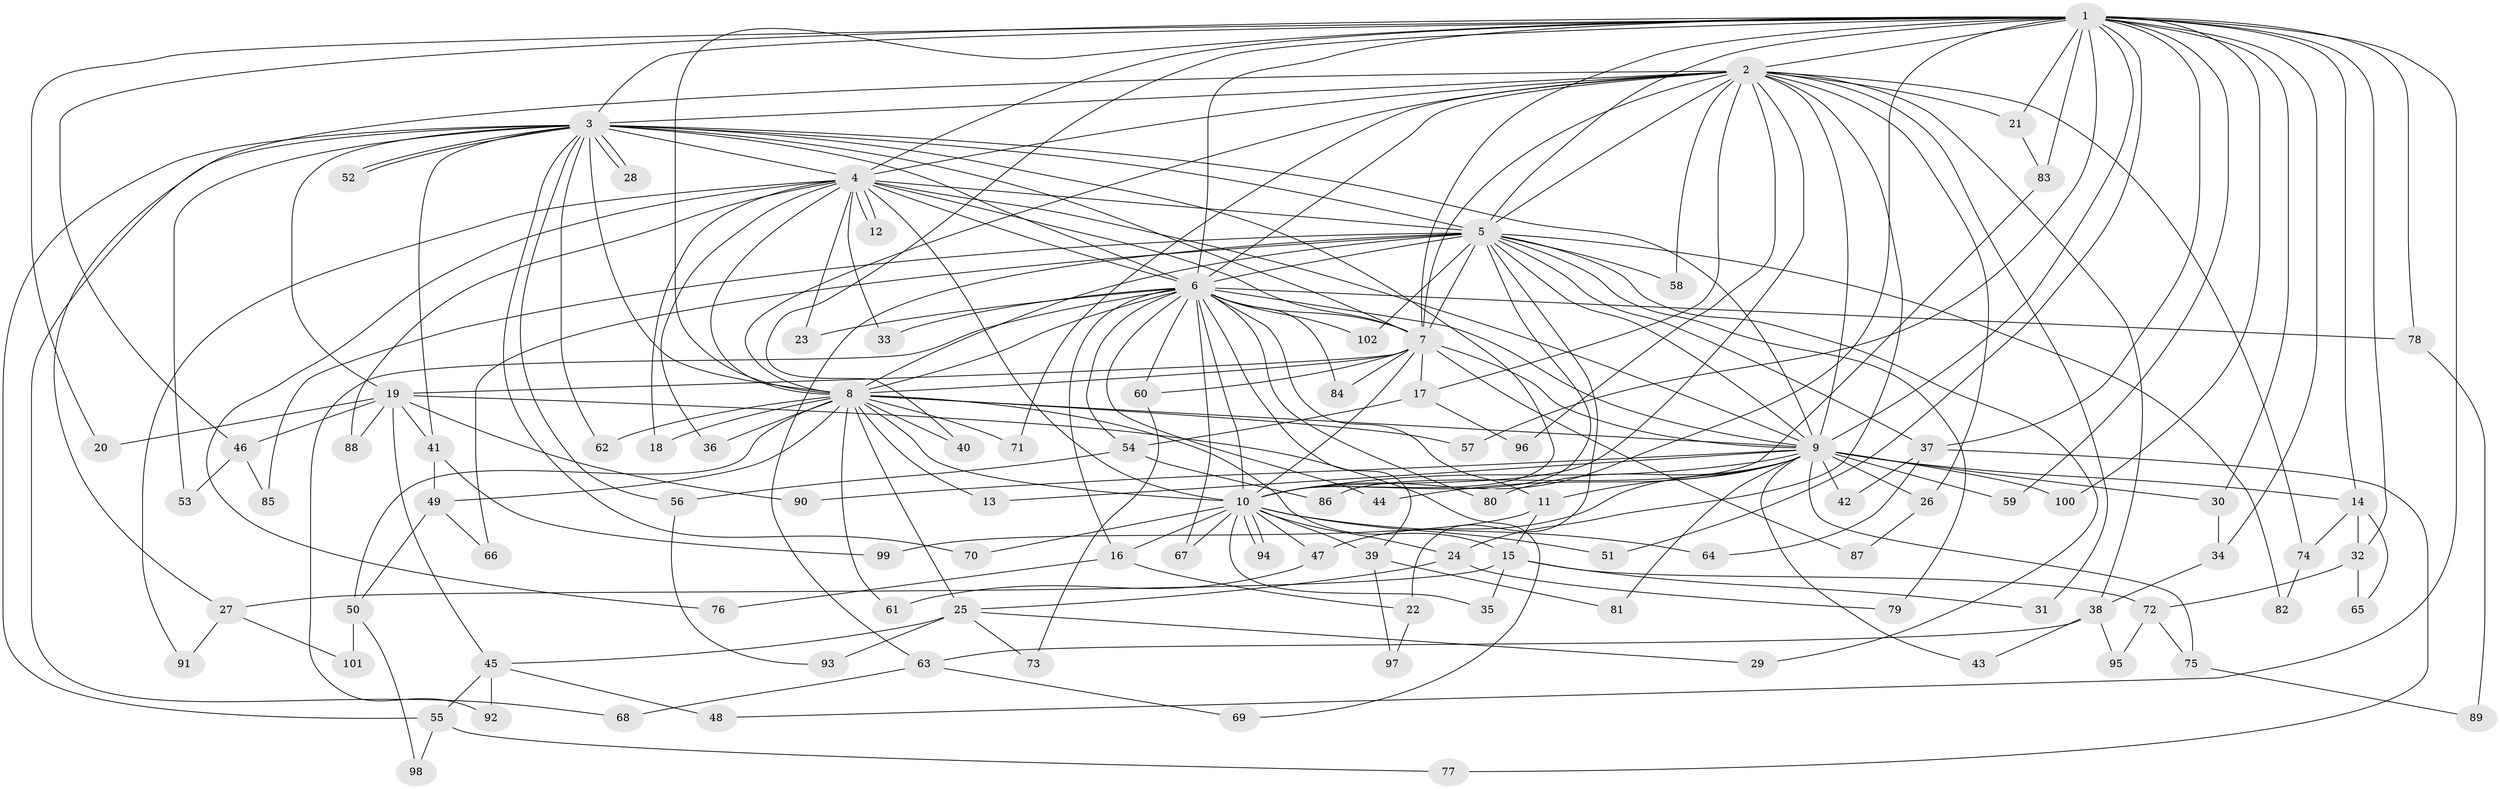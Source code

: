 // coarse degree distribution, {25: 0.0196078431372549, 27: 0.0196078431372549, 16: 0.0392156862745098, 15: 0.0196078431372549, 17: 0.0196078431372549, 10: 0.0196078431372549, 18: 0.0196078431372549, 4: 0.13725490196078433, 2: 0.4117647058823529, 6: 0.058823529411764705, 5: 0.0392156862745098, 9: 0.0196078431372549, 3: 0.13725490196078433, 1: 0.0392156862745098}
// Generated by graph-tools (version 1.1) at 2025/17/03/04/25 18:17:49]
// undirected, 102 vertices, 229 edges
graph export_dot {
graph [start="1"]
  node [color=gray90,style=filled];
  1;
  2;
  3;
  4;
  5;
  6;
  7;
  8;
  9;
  10;
  11;
  12;
  13;
  14;
  15;
  16;
  17;
  18;
  19;
  20;
  21;
  22;
  23;
  24;
  25;
  26;
  27;
  28;
  29;
  30;
  31;
  32;
  33;
  34;
  35;
  36;
  37;
  38;
  39;
  40;
  41;
  42;
  43;
  44;
  45;
  46;
  47;
  48;
  49;
  50;
  51;
  52;
  53;
  54;
  55;
  56;
  57;
  58;
  59;
  60;
  61;
  62;
  63;
  64;
  65;
  66;
  67;
  68;
  69;
  70;
  71;
  72;
  73;
  74;
  75;
  76;
  77;
  78;
  79;
  80;
  81;
  82;
  83;
  84;
  85;
  86;
  87;
  88;
  89;
  90;
  91;
  92;
  93;
  94;
  95;
  96;
  97;
  98;
  99;
  100;
  101;
  102;
  1 -- 2;
  1 -- 3;
  1 -- 4;
  1 -- 5;
  1 -- 6;
  1 -- 7;
  1 -- 8;
  1 -- 9;
  1 -- 10;
  1 -- 14;
  1 -- 20;
  1 -- 21;
  1 -- 30;
  1 -- 32;
  1 -- 34;
  1 -- 37;
  1 -- 40;
  1 -- 46;
  1 -- 48;
  1 -- 51;
  1 -- 57;
  1 -- 59;
  1 -- 78;
  1 -- 83;
  1 -- 100;
  2 -- 3;
  2 -- 4;
  2 -- 5;
  2 -- 6;
  2 -- 7;
  2 -- 8;
  2 -- 9;
  2 -- 10;
  2 -- 17;
  2 -- 21;
  2 -- 24;
  2 -- 26;
  2 -- 27;
  2 -- 31;
  2 -- 38;
  2 -- 58;
  2 -- 71;
  2 -- 74;
  2 -- 96;
  3 -- 4;
  3 -- 5;
  3 -- 6;
  3 -- 7;
  3 -- 8;
  3 -- 9;
  3 -- 10;
  3 -- 19;
  3 -- 28;
  3 -- 28;
  3 -- 41;
  3 -- 52;
  3 -- 52;
  3 -- 53;
  3 -- 55;
  3 -- 56;
  3 -- 62;
  3 -- 68;
  3 -- 70;
  4 -- 5;
  4 -- 6;
  4 -- 7;
  4 -- 8;
  4 -- 9;
  4 -- 10;
  4 -- 12;
  4 -- 12;
  4 -- 18;
  4 -- 23;
  4 -- 33;
  4 -- 36;
  4 -- 76;
  4 -- 88;
  4 -- 91;
  5 -- 6;
  5 -- 7;
  5 -- 8;
  5 -- 9;
  5 -- 10;
  5 -- 22;
  5 -- 29;
  5 -- 37;
  5 -- 58;
  5 -- 63;
  5 -- 66;
  5 -- 79;
  5 -- 82;
  5 -- 85;
  5 -- 102;
  6 -- 7;
  6 -- 8;
  6 -- 9;
  6 -- 10;
  6 -- 11;
  6 -- 16;
  6 -- 23;
  6 -- 33;
  6 -- 39;
  6 -- 44;
  6 -- 54;
  6 -- 60;
  6 -- 67;
  6 -- 78;
  6 -- 80;
  6 -- 84;
  6 -- 92;
  6 -- 102;
  7 -- 8;
  7 -- 9;
  7 -- 10;
  7 -- 17;
  7 -- 19;
  7 -- 60;
  7 -- 84;
  7 -- 87;
  8 -- 9;
  8 -- 10;
  8 -- 13;
  8 -- 15;
  8 -- 18;
  8 -- 25;
  8 -- 36;
  8 -- 40;
  8 -- 49;
  8 -- 50;
  8 -- 57;
  8 -- 61;
  8 -- 62;
  8 -- 71;
  9 -- 10;
  9 -- 11;
  9 -- 13;
  9 -- 14;
  9 -- 26;
  9 -- 30;
  9 -- 42;
  9 -- 43;
  9 -- 44;
  9 -- 47;
  9 -- 59;
  9 -- 75;
  9 -- 80;
  9 -- 81;
  9 -- 90;
  9 -- 100;
  10 -- 16;
  10 -- 24;
  10 -- 35;
  10 -- 39;
  10 -- 47;
  10 -- 51;
  10 -- 64;
  10 -- 67;
  10 -- 70;
  10 -- 94;
  10 -- 94;
  11 -- 15;
  11 -- 99;
  14 -- 32;
  14 -- 65;
  14 -- 74;
  15 -- 27;
  15 -- 31;
  15 -- 35;
  15 -- 72;
  16 -- 22;
  16 -- 76;
  17 -- 54;
  17 -- 96;
  19 -- 20;
  19 -- 41;
  19 -- 45;
  19 -- 46;
  19 -- 69;
  19 -- 88;
  19 -- 90;
  21 -- 83;
  22 -- 97;
  24 -- 25;
  24 -- 79;
  25 -- 29;
  25 -- 45;
  25 -- 73;
  25 -- 93;
  26 -- 87;
  27 -- 91;
  27 -- 101;
  30 -- 34;
  32 -- 65;
  32 -- 72;
  34 -- 38;
  37 -- 42;
  37 -- 64;
  37 -- 77;
  38 -- 43;
  38 -- 63;
  38 -- 95;
  39 -- 81;
  39 -- 97;
  41 -- 49;
  41 -- 99;
  45 -- 48;
  45 -- 55;
  45 -- 92;
  46 -- 53;
  46 -- 85;
  47 -- 61;
  49 -- 50;
  49 -- 66;
  50 -- 98;
  50 -- 101;
  54 -- 56;
  54 -- 86;
  55 -- 77;
  55 -- 98;
  56 -- 93;
  60 -- 73;
  63 -- 68;
  63 -- 69;
  72 -- 75;
  72 -- 95;
  74 -- 82;
  75 -- 89;
  78 -- 89;
  83 -- 86;
}

